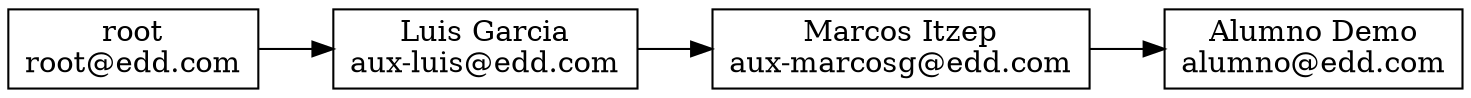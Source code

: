 digraph Usuarios {
  rankdir=LR; node [shape=record];
  u133636822258240 [label="root\nroot@edd.com"];
  u133636822258240 -> u133636822259456;
  u133636822259456 [label="Luis Garcia\naux-luis@edd.com"];
  u133636822259456 -> u133636822259968;
  u133636822259968 [label="Marcos Itzep\naux-marcosg@edd.com"];
  u133636822259968 -> u133636822260288;
  u133636822260288 [label="Alumno Demo\nalumno@edd.com"];
}

